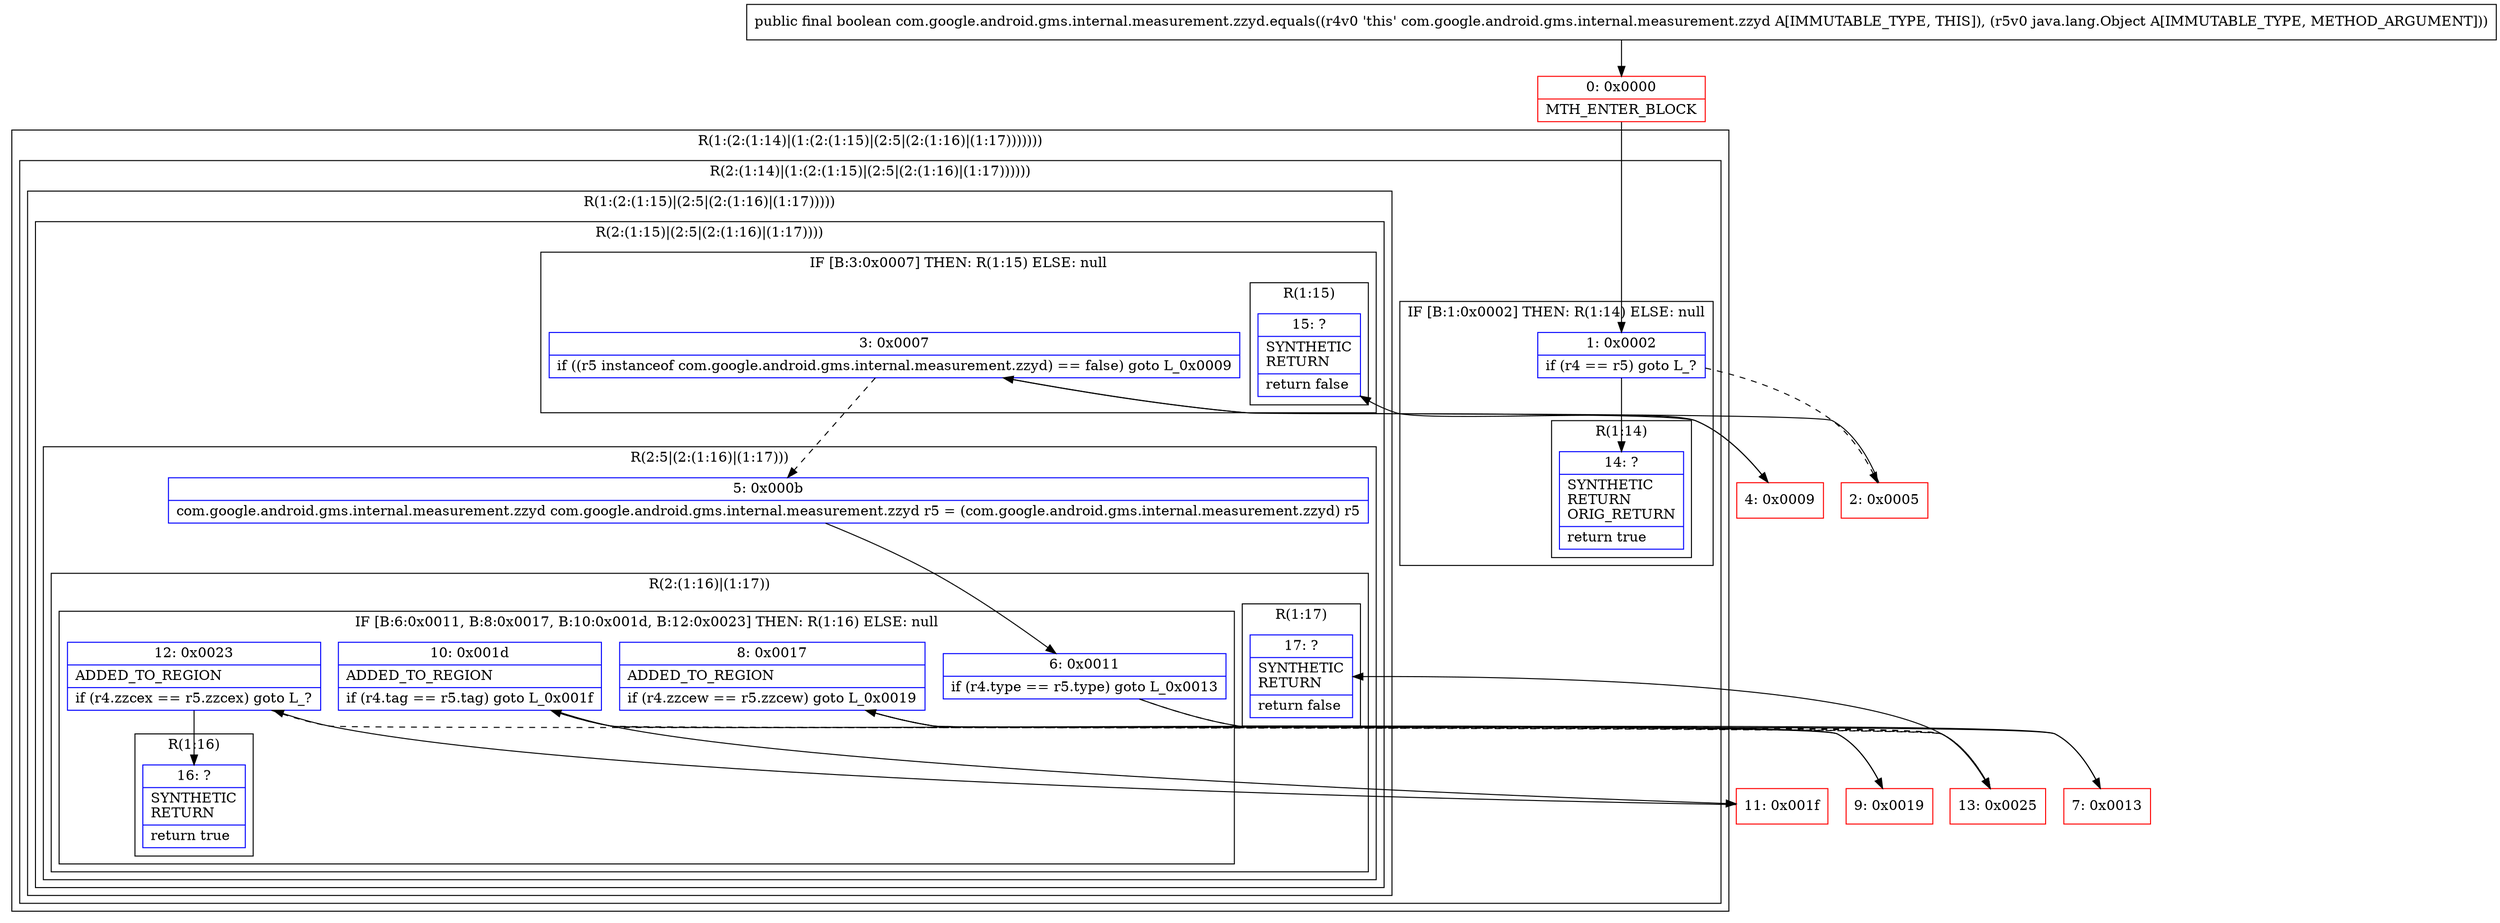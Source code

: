 digraph "CFG forcom.google.android.gms.internal.measurement.zzyd.equals(Ljava\/lang\/Object;)Z" {
subgraph cluster_Region_1408078492 {
label = "R(1:(2:(1:14)|(1:(2:(1:15)|(2:5|(2:(1:16)|(1:17)))))))";
node [shape=record,color=blue];
subgraph cluster_Region_580239074 {
label = "R(2:(1:14)|(1:(2:(1:15)|(2:5|(2:(1:16)|(1:17))))))";
node [shape=record,color=blue];
subgraph cluster_IfRegion_1235405950 {
label = "IF [B:1:0x0002] THEN: R(1:14) ELSE: null";
node [shape=record,color=blue];
Node_1 [shape=record,label="{1\:\ 0x0002|if (r4 == r5) goto L_?\l}"];
subgraph cluster_Region_1227560238 {
label = "R(1:14)";
node [shape=record,color=blue];
Node_14 [shape=record,label="{14\:\ ?|SYNTHETIC\lRETURN\lORIG_RETURN\l|return true\l}"];
}
}
subgraph cluster_Region_1995245541 {
label = "R(1:(2:(1:15)|(2:5|(2:(1:16)|(1:17)))))";
node [shape=record,color=blue];
subgraph cluster_Region_2030093684 {
label = "R(2:(1:15)|(2:5|(2:(1:16)|(1:17))))";
node [shape=record,color=blue];
subgraph cluster_IfRegion_647898902 {
label = "IF [B:3:0x0007] THEN: R(1:15) ELSE: null";
node [shape=record,color=blue];
Node_3 [shape=record,label="{3\:\ 0x0007|if ((r5 instanceof com.google.android.gms.internal.measurement.zzyd) == false) goto L_0x0009\l}"];
subgraph cluster_Region_932041870 {
label = "R(1:15)";
node [shape=record,color=blue];
Node_15 [shape=record,label="{15\:\ ?|SYNTHETIC\lRETURN\l|return false\l}"];
}
}
subgraph cluster_Region_1674120760 {
label = "R(2:5|(2:(1:16)|(1:17)))";
node [shape=record,color=blue];
Node_5 [shape=record,label="{5\:\ 0x000b|com.google.android.gms.internal.measurement.zzyd com.google.android.gms.internal.measurement.zzyd r5 = (com.google.android.gms.internal.measurement.zzyd) r5\l}"];
subgraph cluster_Region_692137909 {
label = "R(2:(1:16)|(1:17))";
node [shape=record,color=blue];
subgraph cluster_IfRegion_274745781 {
label = "IF [B:6:0x0011, B:8:0x0017, B:10:0x001d, B:12:0x0023] THEN: R(1:16) ELSE: null";
node [shape=record,color=blue];
Node_6 [shape=record,label="{6\:\ 0x0011|if (r4.type == r5.type) goto L_0x0013\l}"];
Node_8 [shape=record,label="{8\:\ 0x0017|ADDED_TO_REGION\l|if (r4.zzcew == r5.zzcew) goto L_0x0019\l}"];
Node_10 [shape=record,label="{10\:\ 0x001d|ADDED_TO_REGION\l|if (r4.tag == r5.tag) goto L_0x001f\l}"];
Node_12 [shape=record,label="{12\:\ 0x0023|ADDED_TO_REGION\l|if (r4.zzcex == r5.zzcex) goto L_?\l}"];
subgraph cluster_Region_1452631180 {
label = "R(1:16)";
node [shape=record,color=blue];
Node_16 [shape=record,label="{16\:\ ?|SYNTHETIC\lRETURN\l|return true\l}"];
}
}
subgraph cluster_Region_23351263 {
label = "R(1:17)";
node [shape=record,color=blue];
Node_17 [shape=record,label="{17\:\ ?|SYNTHETIC\lRETURN\l|return false\l}"];
}
}
}
}
}
}
}
Node_0 [shape=record,color=red,label="{0\:\ 0x0000|MTH_ENTER_BLOCK\l}"];
Node_2 [shape=record,color=red,label="{2\:\ 0x0005}"];
Node_4 [shape=record,color=red,label="{4\:\ 0x0009}"];
Node_7 [shape=record,color=red,label="{7\:\ 0x0013}"];
Node_9 [shape=record,color=red,label="{9\:\ 0x0019}"];
Node_11 [shape=record,color=red,label="{11\:\ 0x001f}"];
Node_13 [shape=record,color=red,label="{13\:\ 0x0025}"];
MethodNode[shape=record,label="{public final boolean com.google.android.gms.internal.measurement.zzyd.equals((r4v0 'this' com.google.android.gms.internal.measurement.zzyd A[IMMUTABLE_TYPE, THIS]), (r5v0 java.lang.Object A[IMMUTABLE_TYPE, METHOD_ARGUMENT])) }"];
MethodNode -> Node_0;
Node_1 -> Node_2[style=dashed];
Node_1 -> Node_14;
Node_3 -> Node_4;
Node_3 -> Node_5[style=dashed];
Node_5 -> Node_6;
Node_6 -> Node_7;
Node_6 -> Node_13[style=dashed];
Node_8 -> Node_9;
Node_8 -> Node_13[style=dashed];
Node_10 -> Node_11;
Node_10 -> Node_13[style=dashed];
Node_12 -> Node_13[style=dashed];
Node_12 -> Node_16;
Node_0 -> Node_1;
Node_2 -> Node_3;
Node_4 -> Node_15;
Node_7 -> Node_8;
Node_9 -> Node_10;
Node_11 -> Node_12;
Node_13 -> Node_17;
}

